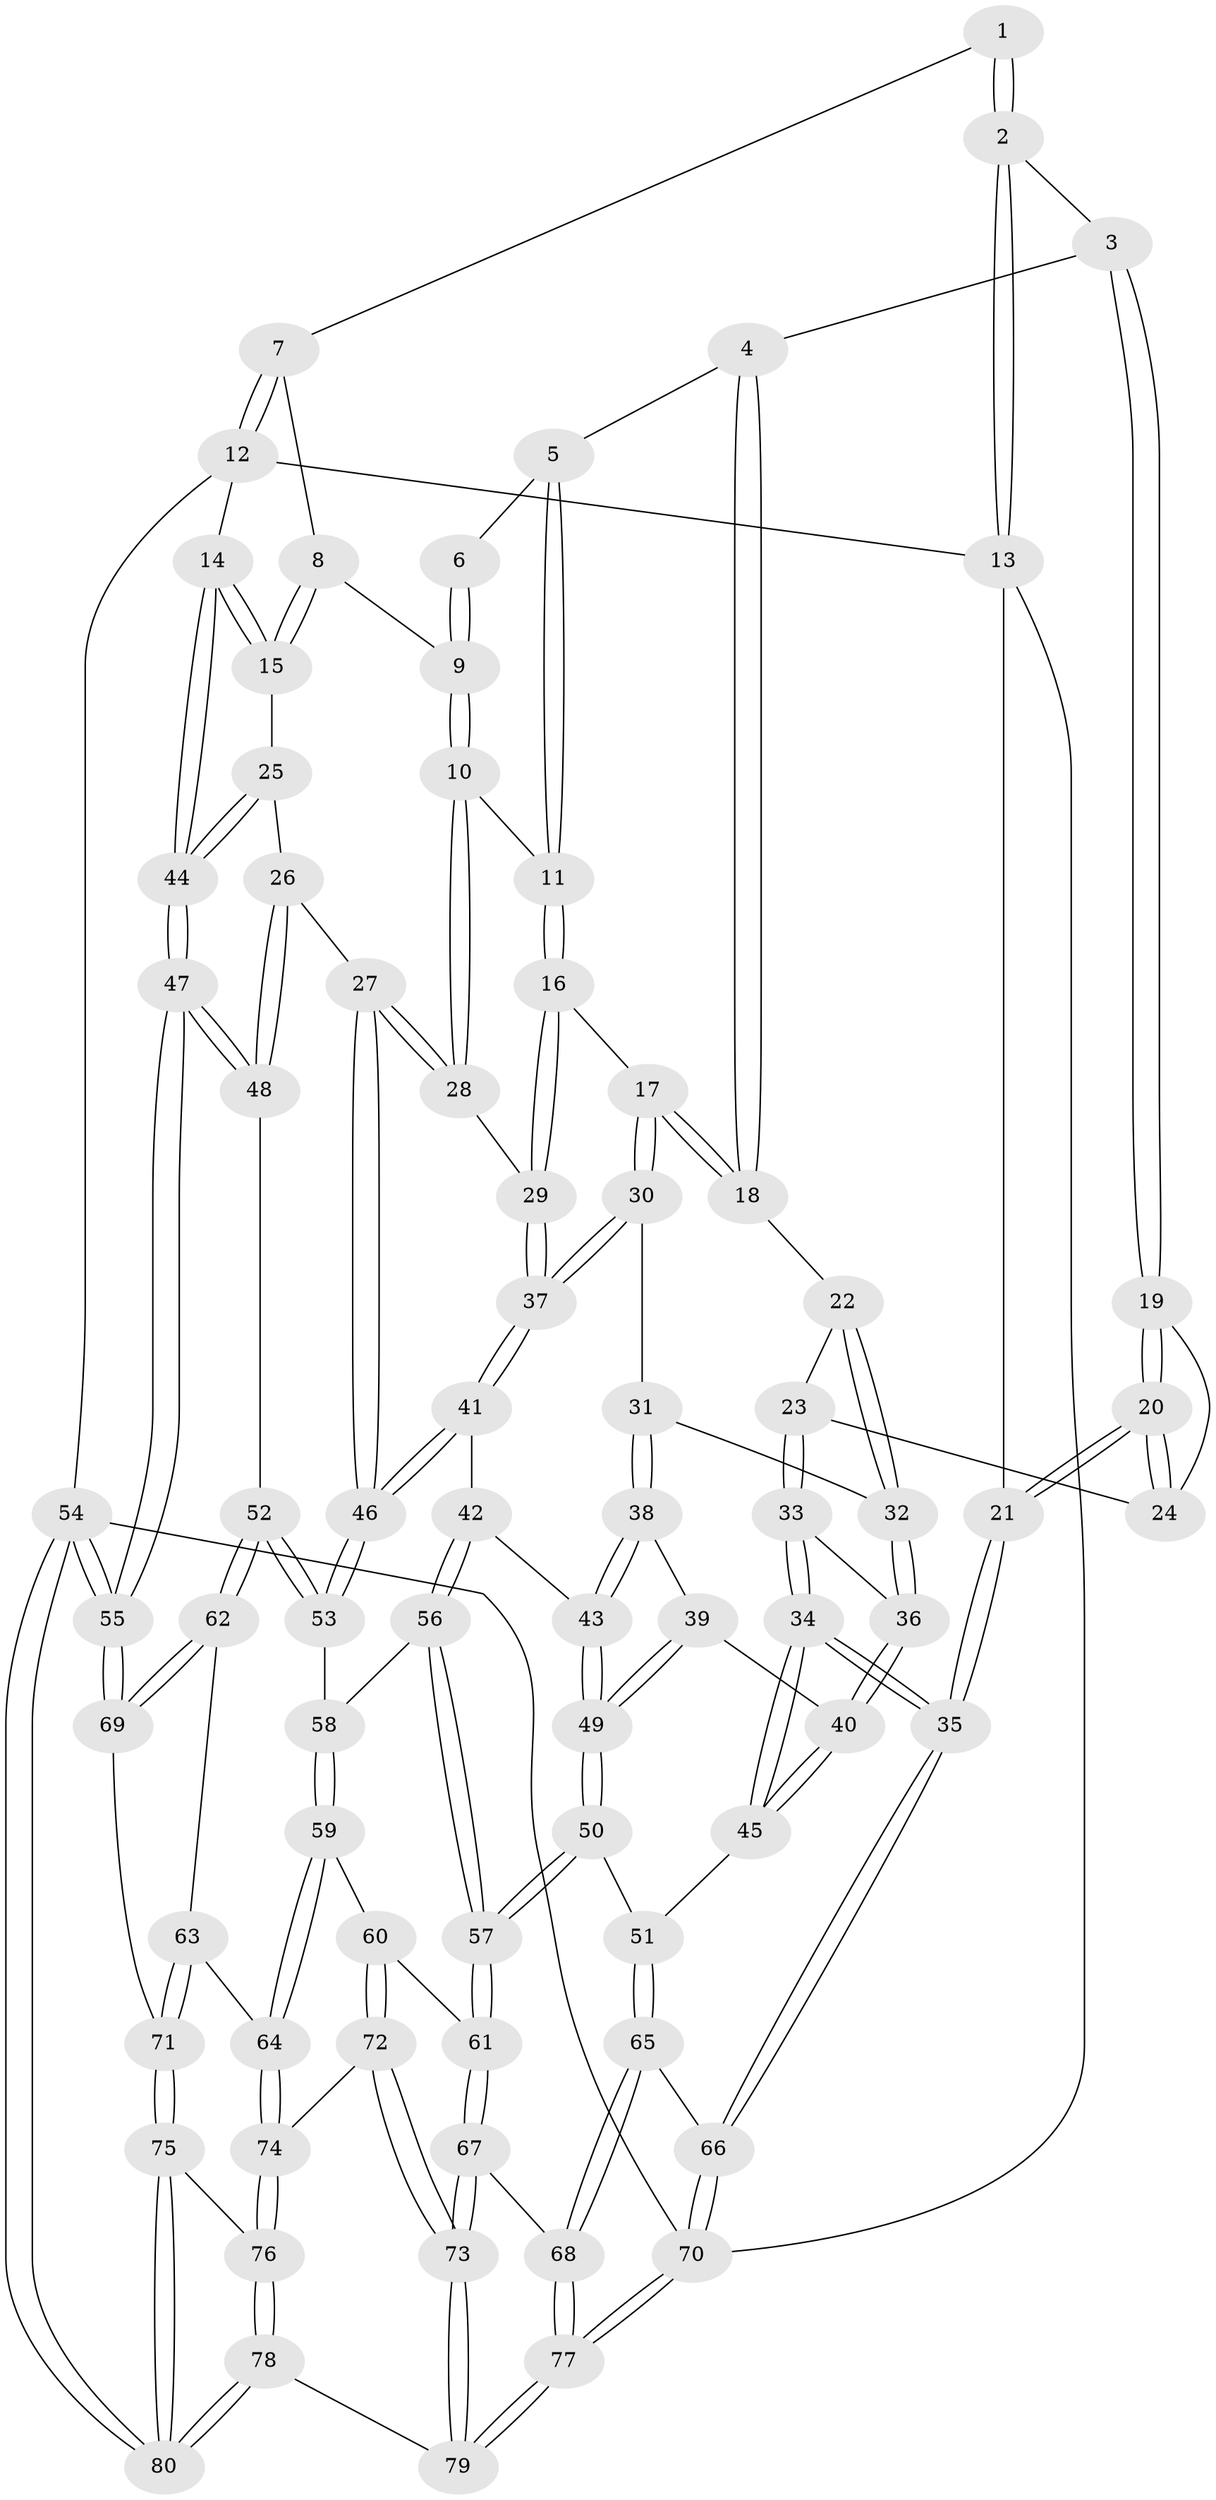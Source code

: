 // coarse degree distribution, {3: 0.07142857142857142, 4: 0.42857142857142855, 5: 0.42857142857142855, 6: 0.07142857142857142}
// Generated by graph-tools (version 1.1) at 2025/24/03/03/25 07:24:38]
// undirected, 80 vertices, 197 edges
graph export_dot {
graph [start="1"]
  node [color=gray90,style=filled];
  1 [pos="+0.727296068277766+0"];
  2 [pos="+0.07961112808824664+0"];
  3 [pos="+0.10414862839935889+0"];
  4 [pos="+0.2870126232878621+0.03457902451109689"];
  5 [pos="+0.550836954686455+0.10528685085440906"];
  6 [pos="+0.6970790499590156+0"];
  7 [pos="+1+0"];
  8 [pos="+0.8378631412854457+0.1779470836510834"];
  9 [pos="+0.7387374492208435+0.1936935780816302"];
  10 [pos="+0.7241044109655953+0.20843361375225253"];
  11 [pos="+0.6181869413632954+0.22949939310162393"];
  12 [pos="+1+0"];
  13 [pos="+0+0"];
  14 [pos="+1+0.09939096479247346"];
  15 [pos="+0.9072016819723148+0.25137452006574595"];
  16 [pos="+0.5436957961954625+0.32082306089718177"];
  17 [pos="+0.5154843503035259+0.33953900538948173"];
  18 [pos="+0.3068853434356364+0.0901907852879894"];
  19 [pos="+0.1224328046581713+0.1838333100995333"];
  20 [pos="+0.032148317775738275+0.4392275977661721"];
  21 [pos="+0+0.5635582927714314"];
  22 [pos="+0.2860797362538942+0.3300576351227155"];
  23 [pos="+0.20585256030865481+0.35817874085405327"];
  24 [pos="+0.19538657431861753+0.3558842215487261"];
  25 [pos="+0.908117101479107+0.39442787897061704"];
  26 [pos="+0.8644101543182754+0.42921814393080227"];
  27 [pos="+0.835363909121733+0.44128040990579226"];
  28 [pos="+0.8016280706598825+0.41981769622597565"];
  29 [pos="+0.761194091262739+0.42086947904618055"];
  30 [pos="+0.5129672039784046+0.3452341806925425"];
  31 [pos="+0.4796793708618349+0.37628617622438976"];
  32 [pos="+0.34838104118385044+0.3796529057230315"];
  33 [pos="+0.23199518766662203+0.4508546733567639"];
  34 [pos="+0.06221226180648168+0.5956959022741148"];
  35 [pos="+0+0.6278124073691004"];
  36 [pos="+0.29929279170265055+0.47038027202408544"];
  37 [pos="+0.6268155719510399+0.4865052016071195"];
  38 [pos="+0.46755482578450386+0.4474628781467582"];
  39 [pos="+0.40559488454602166+0.5222730931268104"];
  40 [pos="+0.31122095827186513+0.5155324119476912"];
  41 [pos="+0.6249166530699412+0.5368573251123938"];
  42 [pos="+0.5918798626173134+0.582194771304389"];
  43 [pos="+0.5306938178986492+0.558757251658864"];
  44 [pos="+1+0.36865424467800795"];
  45 [pos="+0.2648120392939334+0.594560156272137"];
  46 [pos="+0.8118827907484067+0.5691164532776223"];
  47 [pos="+1+0.6451021796032226"];
  48 [pos="+1+0.6355326465224463"];
  49 [pos="+0.4250899836034706+0.625261124999345"];
  50 [pos="+0.40996743911545735+0.6721775393707312"];
  51 [pos="+0.3478893993335372+0.6782824062988634"];
  52 [pos="+0.8625169883911236+0.6732240523541093"];
  53 [pos="+0.8201436255311824+0.6228353710721759"];
  54 [pos="+1+1"];
  55 [pos="+1+0.9235746504004445"];
  56 [pos="+0.59767806585576+0.6160917567610907"];
  57 [pos="+0.4482123892910127+0.7031667499213448"];
  58 [pos="+0.6467274151976502+0.6801235654840143"];
  59 [pos="+0.617778224663921+0.8036043871983791"];
  60 [pos="+0.5124586839971847+0.7951481942398111"];
  61 [pos="+0.49598351680188474+0.7931117288947492"];
  62 [pos="+0.8615100008537899+0.6806447023459734"];
  63 [pos="+0.8148042012591625+0.7815817866512865"];
  64 [pos="+0.6257949861091249+0.8125441252867547"];
  65 [pos="+0.24557180686331387+0.8315883265933284"];
  66 [pos="+0+0.6558313951542047"];
  67 [pos="+0.4231301937909613+0.8775013792733141"];
  68 [pos="+0.25679578328121505+0.854164735910243"];
  69 [pos="+1+0.8740232823454007"];
  70 [pos="+0+1"];
  71 [pos="+0.8485790012149783+0.9131489954476434"];
  72 [pos="+0.5352307200084425+0.9441102842710796"];
  73 [pos="+0.4606984489212514+1"];
  74 [pos="+0.6413394081449992+0.8816509381425486"];
  75 [pos="+0.8390080494198974+0.929947335436367"];
  76 [pos="+0.6598657242751144+0.9126703937886363"];
  77 [pos="+0.14911744940069432+1"];
  78 [pos="+0.6201548611198101+1"];
  79 [pos="+0.4540137294376289+1"];
  80 [pos="+0.8639248622295406+1"];
  1 -- 2;
  1 -- 2;
  1 -- 7;
  2 -- 3;
  2 -- 13;
  2 -- 13;
  3 -- 4;
  3 -- 19;
  3 -- 19;
  4 -- 5;
  4 -- 18;
  4 -- 18;
  5 -- 6;
  5 -- 11;
  5 -- 11;
  6 -- 9;
  6 -- 9;
  7 -- 8;
  7 -- 12;
  7 -- 12;
  8 -- 9;
  8 -- 15;
  8 -- 15;
  9 -- 10;
  9 -- 10;
  10 -- 11;
  10 -- 28;
  10 -- 28;
  11 -- 16;
  11 -- 16;
  12 -- 13;
  12 -- 14;
  12 -- 54;
  13 -- 21;
  13 -- 70;
  14 -- 15;
  14 -- 15;
  14 -- 44;
  14 -- 44;
  15 -- 25;
  16 -- 17;
  16 -- 29;
  16 -- 29;
  17 -- 18;
  17 -- 18;
  17 -- 30;
  17 -- 30;
  18 -- 22;
  19 -- 20;
  19 -- 20;
  19 -- 24;
  20 -- 21;
  20 -- 21;
  20 -- 24;
  20 -- 24;
  21 -- 35;
  21 -- 35;
  22 -- 23;
  22 -- 32;
  22 -- 32;
  23 -- 24;
  23 -- 33;
  23 -- 33;
  25 -- 26;
  25 -- 44;
  25 -- 44;
  26 -- 27;
  26 -- 48;
  26 -- 48;
  27 -- 28;
  27 -- 28;
  27 -- 46;
  27 -- 46;
  28 -- 29;
  29 -- 37;
  29 -- 37;
  30 -- 31;
  30 -- 37;
  30 -- 37;
  31 -- 32;
  31 -- 38;
  31 -- 38;
  32 -- 36;
  32 -- 36;
  33 -- 34;
  33 -- 34;
  33 -- 36;
  34 -- 35;
  34 -- 35;
  34 -- 45;
  34 -- 45;
  35 -- 66;
  35 -- 66;
  36 -- 40;
  36 -- 40;
  37 -- 41;
  37 -- 41;
  38 -- 39;
  38 -- 43;
  38 -- 43;
  39 -- 40;
  39 -- 49;
  39 -- 49;
  40 -- 45;
  40 -- 45;
  41 -- 42;
  41 -- 46;
  41 -- 46;
  42 -- 43;
  42 -- 56;
  42 -- 56;
  43 -- 49;
  43 -- 49;
  44 -- 47;
  44 -- 47;
  45 -- 51;
  46 -- 53;
  46 -- 53;
  47 -- 48;
  47 -- 48;
  47 -- 55;
  47 -- 55;
  48 -- 52;
  49 -- 50;
  49 -- 50;
  50 -- 51;
  50 -- 57;
  50 -- 57;
  51 -- 65;
  51 -- 65;
  52 -- 53;
  52 -- 53;
  52 -- 62;
  52 -- 62;
  53 -- 58;
  54 -- 55;
  54 -- 55;
  54 -- 80;
  54 -- 80;
  54 -- 70;
  55 -- 69;
  55 -- 69;
  56 -- 57;
  56 -- 57;
  56 -- 58;
  57 -- 61;
  57 -- 61;
  58 -- 59;
  58 -- 59;
  59 -- 60;
  59 -- 64;
  59 -- 64;
  60 -- 61;
  60 -- 72;
  60 -- 72;
  61 -- 67;
  61 -- 67;
  62 -- 63;
  62 -- 69;
  62 -- 69;
  63 -- 64;
  63 -- 71;
  63 -- 71;
  64 -- 74;
  64 -- 74;
  65 -- 66;
  65 -- 68;
  65 -- 68;
  66 -- 70;
  66 -- 70;
  67 -- 68;
  67 -- 73;
  67 -- 73;
  68 -- 77;
  68 -- 77;
  69 -- 71;
  70 -- 77;
  70 -- 77;
  71 -- 75;
  71 -- 75;
  72 -- 73;
  72 -- 73;
  72 -- 74;
  73 -- 79;
  73 -- 79;
  74 -- 76;
  74 -- 76;
  75 -- 76;
  75 -- 80;
  75 -- 80;
  76 -- 78;
  76 -- 78;
  77 -- 79;
  77 -- 79;
  78 -- 79;
  78 -- 80;
  78 -- 80;
}
